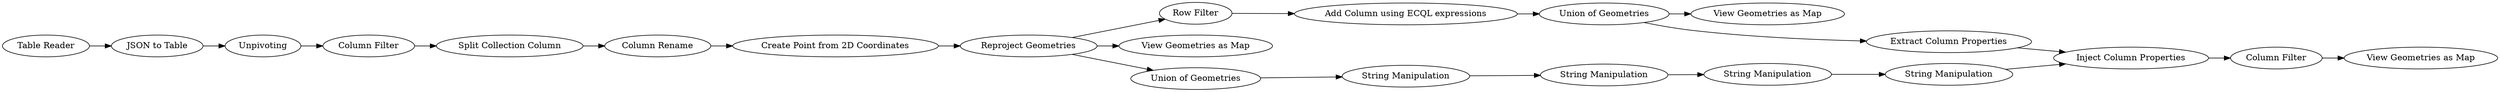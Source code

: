 digraph {
	"-8759218851957290068_753" [label="Row Filter"]
	"-8759218851957290068_725" [label="Add Column using ECQL expressions"]
	"-8759218851957290068_721" [label="String Manipulation"]
	"-8759218851957290068_732" [label="Column Rename"]
	"-8759218851957290068_724" [label="View Geometries as Map"]
	"-8759218851957290068_719" [label="String Manipulation"]
	"-8759218851957290068_756" [label="View Geometries as Map"]
	"-8759218851957290068_704" [label="JSON to Table"]
	"-8759218851957290068_754" [label="View Geometries as Map"]
	"-8759218851957290068_707" [label="Create Point from 2D Coordinates"]
	"-8759218851957290068_720" [label="String Manipulation"]
	"-8759218851957290068_750" [label="Table Reader"]
	"-8759218851957290068_723" [label="Column Filter"]
	"-8759218851957290068_706" [label="Split Collection Column"]
	"-8759218851957290068_717" [label="Extract Column Properties"]
	"-8759218851957290068_709" [label="Union of Geometries"]
	"-8759218851957290068_705" [label=Unpivoting]
	"-8759218851957290068_733" [label="Column Filter"]
	"-8759218851957290068_716" [label="Inject Column Properties"]
	"-8759218851957290068_755" [label="Union of Geometries"]
	"-8759218851957290068_752" [label="Reproject Geometries"]
	"-8759218851957290068_714" [label="String Manipulation"]
	"-8759218851957290068_716" -> "-8759218851957290068_733"
	"-8759218851957290068_755" -> "-8759218851957290068_717"
	"-8759218851957290068_755" -> "-8759218851957290068_756"
	"-8759218851957290068_752" -> "-8759218851957290068_753"
	"-8759218851957290068_721" -> "-8759218851957290068_714"
	"-8759218851957290068_717" -> "-8759218851957290068_716"
	"-8759218851957290068_705" -> "-8759218851957290068_723"
	"-8759218851957290068_725" -> "-8759218851957290068_755"
	"-8759218851957290068_750" -> "-8759218851957290068_704"
	"-8759218851957290068_714" -> "-8759218851957290068_720"
	"-8759218851957290068_719" -> "-8759218851957290068_721"
	"-8759218851957290068_752" -> "-8759218851957290068_754"
	"-8759218851957290068_706" -> "-8759218851957290068_732"
	"-8759218851957290068_723" -> "-8759218851957290068_706"
	"-8759218851957290068_752" -> "-8759218851957290068_709"
	"-8759218851957290068_720" -> "-8759218851957290068_716"
	"-8759218851957290068_732" -> "-8759218851957290068_707"
	"-8759218851957290068_709" -> "-8759218851957290068_719"
	"-8759218851957290068_753" -> "-8759218851957290068_725"
	"-8759218851957290068_707" -> "-8759218851957290068_752"
	"-8759218851957290068_733" -> "-8759218851957290068_724"
	"-8759218851957290068_704" -> "-8759218851957290068_705"
	rankdir=LR
}
